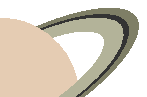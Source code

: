 \documentclass{standalone}
\usepackage{luamplib}
\begin{document}
\mplibtextextlabel{enable}
\begin{mplibcode}
beginfig(1);
path globe, gap, ring[], limb[];
globe = fullcircle scaled 2cm;
gap   = fullcircle xscaled 3cm yscaled .8cm;
ring1 = fullcircle xscaled 4cm yscaled 1.2cm;
ring2 = ring1 scaled 0.93;
ring3 = ring1 scaled 0.89;
limb1 = buildcycle(subpath(5,7) of ring1, subpath(8,4) of globe);
limb2 = buildcycle(subpath(5,7) of gap, subpath(-2,6) of globe);
picture saturn; saturn = image(
  fill ring1 withcolor .1 red + .1 green + .4 white;
  fill ring2 withcolor .2 white;
  fill ring3 withcolor .1 red + .1 green + .6 white;
  unfill gap; 
  fill limb1 withcolor .2 red + .1 green + .7 white;
  fill limb2 withcolor .2 red + .1 green + .7 white;
);
draw saturn rotated 30;
endfig;
\end{mplibcode}
\end{document}
